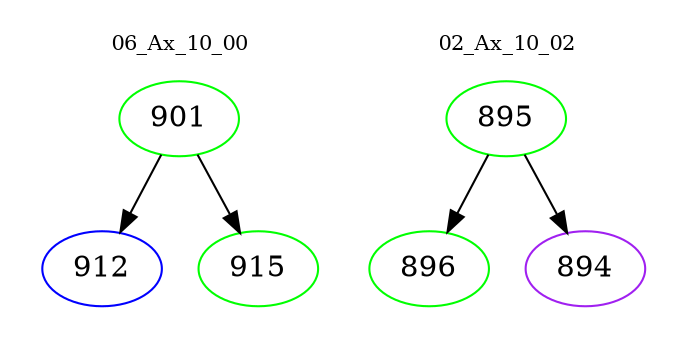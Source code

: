 digraph{
subgraph cluster_0 {
color = white
label = "06_Ax_10_00";
fontsize=10;
T0_901 [label="901", color="green"]
T0_901 -> T0_912 [color="black"]
T0_912 [label="912", color="blue"]
T0_901 -> T0_915 [color="black"]
T0_915 [label="915", color="green"]
}
subgraph cluster_1 {
color = white
label = "02_Ax_10_02";
fontsize=10;
T1_895 [label="895", color="green"]
T1_895 -> T1_896 [color="black"]
T1_896 [label="896", color="green"]
T1_895 -> T1_894 [color="black"]
T1_894 [label="894", color="purple"]
}
}
